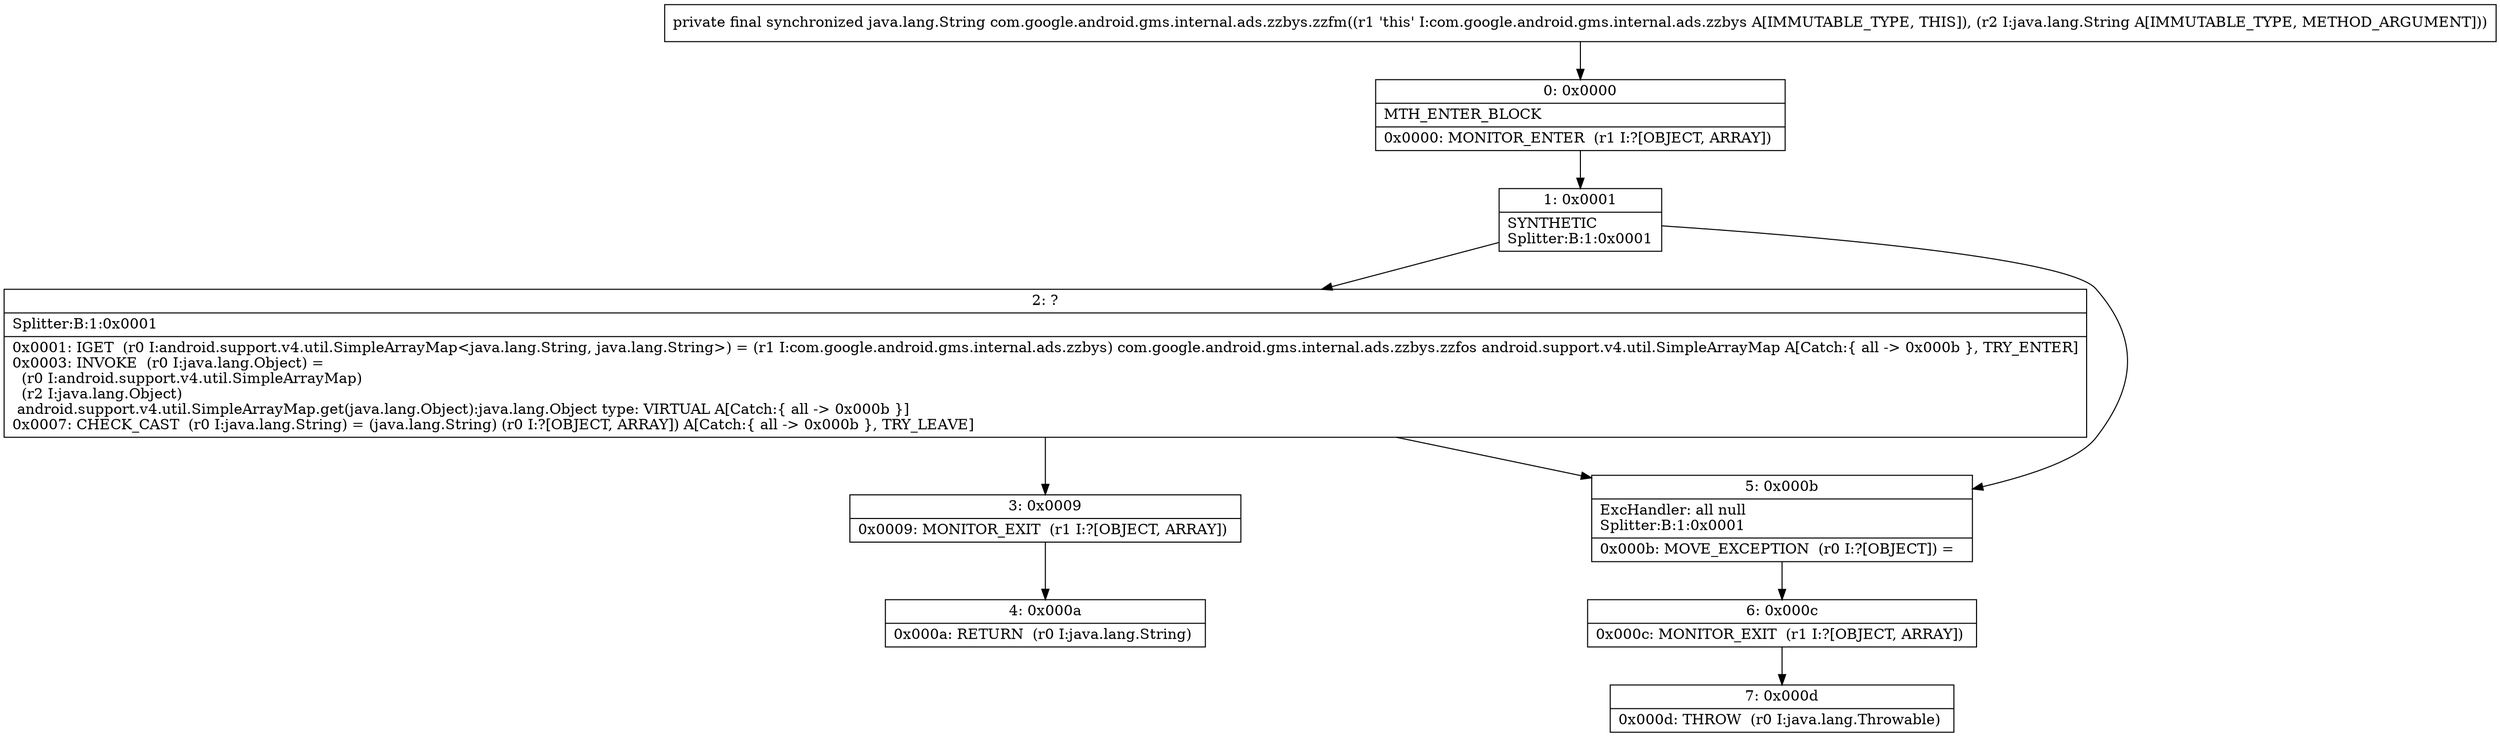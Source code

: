 digraph "CFG forcom.google.android.gms.internal.ads.zzbys.zzfm(Ljava\/lang\/String;)Ljava\/lang\/String;" {
Node_0 [shape=record,label="{0\:\ 0x0000|MTH_ENTER_BLOCK\l|0x0000: MONITOR_ENTER  (r1 I:?[OBJECT, ARRAY]) \l}"];
Node_1 [shape=record,label="{1\:\ 0x0001|SYNTHETIC\lSplitter:B:1:0x0001\l}"];
Node_2 [shape=record,label="{2\:\ ?|Splitter:B:1:0x0001\l|0x0001: IGET  (r0 I:android.support.v4.util.SimpleArrayMap\<java.lang.String, java.lang.String\>) = (r1 I:com.google.android.gms.internal.ads.zzbys) com.google.android.gms.internal.ads.zzbys.zzfos android.support.v4.util.SimpleArrayMap A[Catch:\{ all \-\> 0x000b \}, TRY_ENTER]\l0x0003: INVOKE  (r0 I:java.lang.Object) = \l  (r0 I:android.support.v4.util.SimpleArrayMap)\l  (r2 I:java.lang.Object)\l android.support.v4.util.SimpleArrayMap.get(java.lang.Object):java.lang.Object type: VIRTUAL A[Catch:\{ all \-\> 0x000b \}]\l0x0007: CHECK_CAST  (r0 I:java.lang.String) = (java.lang.String) (r0 I:?[OBJECT, ARRAY]) A[Catch:\{ all \-\> 0x000b \}, TRY_LEAVE]\l}"];
Node_3 [shape=record,label="{3\:\ 0x0009|0x0009: MONITOR_EXIT  (r1 I:?[OBJECT, ARRAY]) \l}"];
Node_4 [shape=record,label="{4\:\ 0x000a|0x000a: RETURN  (r0 I:java.lang.String) \l}"];
Node_5 [shape=record,label="{5\:\ 0x000b|ExcHandler: all null\lSplitter:B:1:0x0001\l|0x000b: MOVE_EXCEPTION  (r0 I:?[OBJECT]) =  \l}"];
Node_6 [shape=record,label="{6\:\ 0x000c|0x000c: MONITOR_EXIT  (r1 I:?[OBJECT, ARRAY]) \l}"];
Node_7 [shape=record,label="{7\:\ 0x000d|0x000d: THROW  (r0 I:java.lang.Throwable) \l}"];
MethodNode[shape=record,label="{private final synchronized java.lang.String com.google.android.gms.internal.ads.zzbys.zzfm((r1 'this' I:com.google.android.gms.internal.ads.zzbys A[IMMUTABLE_TYPE, THIS]), (r2 I:java.lang.String A[IMMUTABLE_TYPE, METHOD_ARGUMENT])) }"];
MethodNode -> Node_0;
Node_0 -> Node_1;
Node_1 -> Node_2;
Node_1 -> Node_5;
Node_2 -> Node_3;
Node_2 -> Node_5;
Node_3 -> Node_4;
Node_5 -> Node_6;
Node_6 -> Node_7;
}

